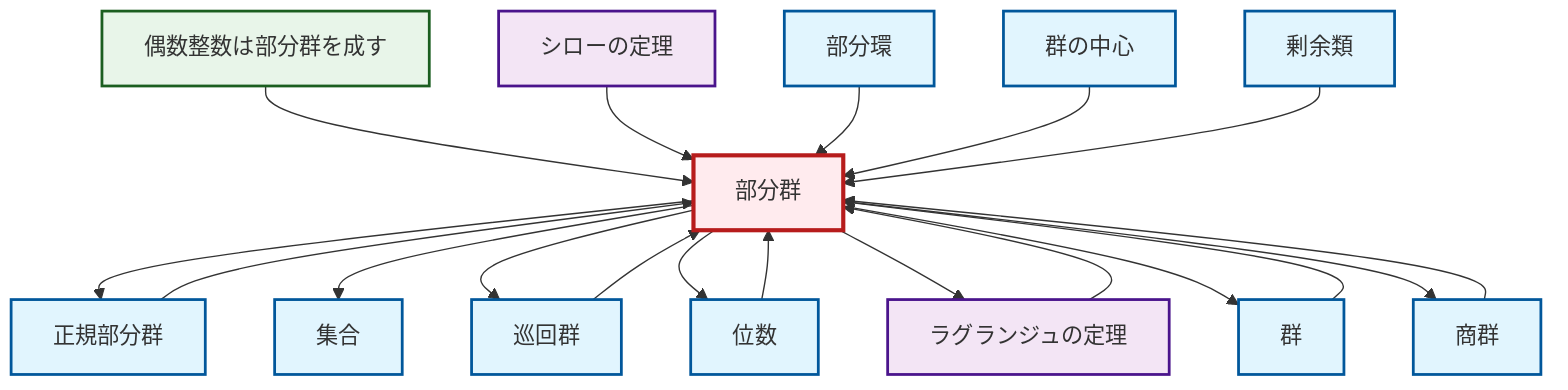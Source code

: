 graph TD
    classDef definition fill:#e1f5fe,stroke:#01579b,stroke-width:2px
    classDef theorem fill:#f3e5f5,stroke:#4a148c,stroke-width:2px
    classDef axiom fill:#fff3e0,stroke:#e65100,stroke-width:2px
    classDef example fill:#e8f5e9,stroke:#1b5e20,stroke-width:2px
    classDef current fill:#ffebee,stroke:#b71c1c,stroke-width:3px
    def-center-of-group["群の中心"]:::definition
    def-group["群"]:::definition
    def-quotient-group["商群"]:::definition
    def-set["集合"]:::definition
    def-coset["剰余類"]:::definition
    def-order["位数"]:::definition
    def-cyclic-group["巡回群"]:::definition
    thm-sylow["シローの定理"]:::theorem
    ex-even-integers-subgroup["偶数整数は部分群を成す"]:::example
    def-subring["部分環"]:::definition
    thm-lagrange["ラグランジュの定理"]:::theorem
    def-subgroup["部分群"]:::definition
    def-normal-subgroup["正規部分群"]:::definition
    ex-even-integers-subgroup --> def-subgroup
    thm-sylow --> def-subgroup
    def-subring --> def-subgroup
    def-normal-subgroup --> def-subgroup
    thm-lagrange --> def-subgroup
    def-subgroup --> def-normal-subgroup
    def-subgroup --> def-set
    def-subgroup --> def-cyclic-group
    def-subgroup --> def-order
    def-center-of-group --> def-subgroup
    def-subgroup --> thm-lagrange
    def-cyclic-group --> def-subgroup
    def-group --> def-subgroup
    def-subgroup --> def-group
    def-coset --> def-subgroup
    def-quotient-group --> def-subgroup
    def-order --> def-subgroup
    def-subgroup --> def-quotient-group
    class def-subgroup current